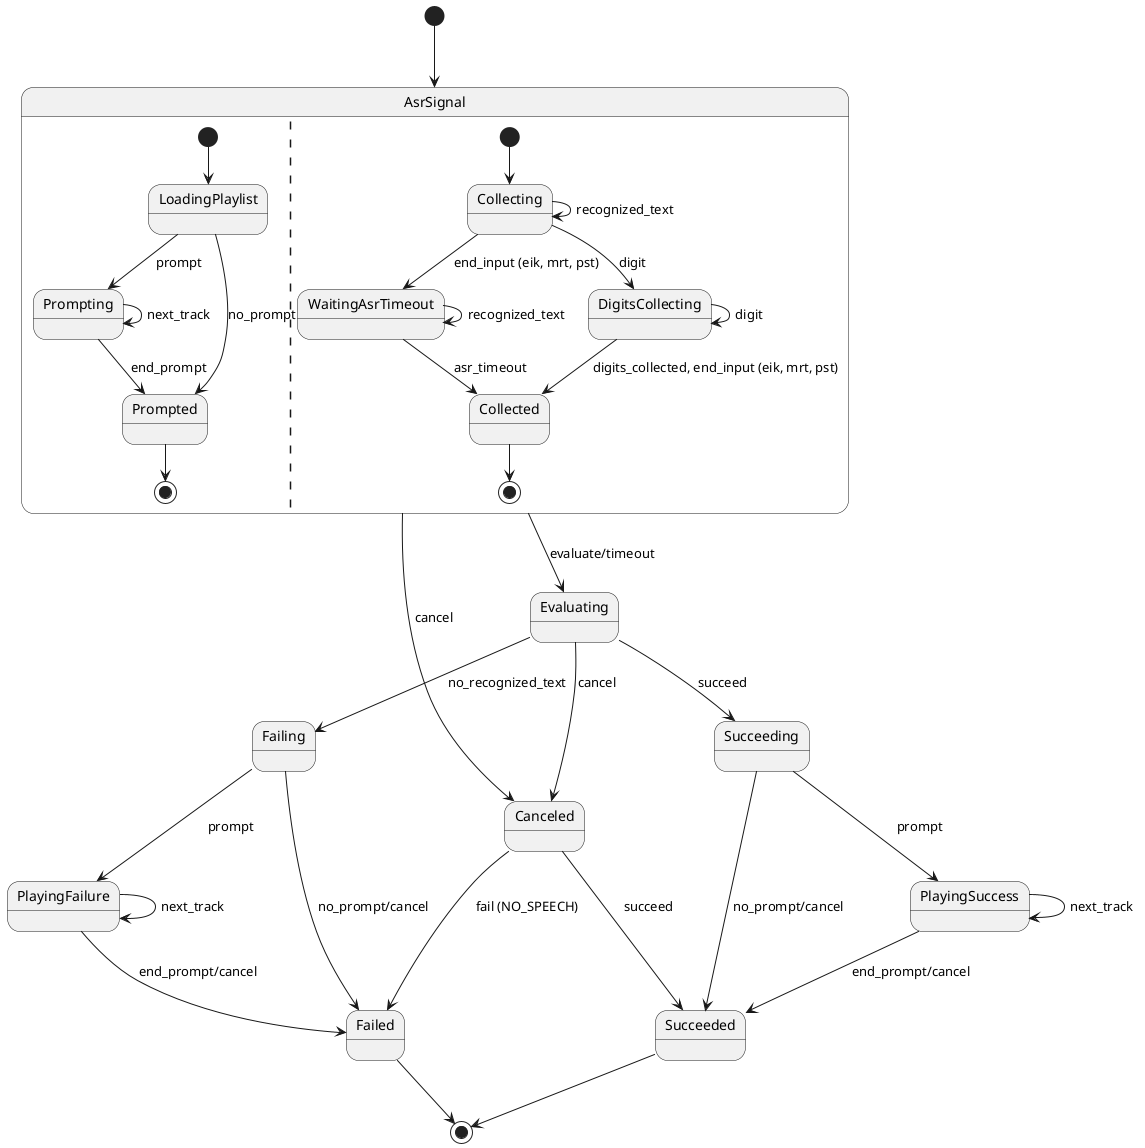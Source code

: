 @startuml
state AsrSignal {
[*] --> LoadingPlaylist
LoadingPlaylist --> Prompting : prompt
LoadingPlaylist --> Prompted : no_prompt
Prompting --> Prompted : end_prompt
Prompting --> Prompting : next_track
Prompted --> [*]
||
[*] --> Collecting
Collecting --> Collecting : recognized_text
Collecting --> WaitingAsrTimeout: end_input (eik, mrt, pst)
Collecting --> DigitsCollecting: digit
DigitsCollecting --> Collected : digits_collected, end_input (eik, mrt, pst)
DigitsCollecting --> DigitsCollecting: digit
WaitingAsrTimeout --> Collected: asr_timeout
WaitingAsrTimeout --> WaitingAsrTimeout : recognized_text
Collected --> [*]
}

[*] -down-> AsrSignal
AsrSignal -down-> Evaluating : evaluate/timeout
AsrSignal --> Canceled : cancel

Evaluating -down-> Failing : no_recognized_text
Evaluating -down-> Canceled : cancel
Evaluating -down-> Succeeding : succeed

Failing -down-> PlayingFailure : prompt
Failing -down-> Failed : no_prompt/cancel
PlayingFailure --> PlayingFailure : next_track
PlayingFailure -down-> Failed : end_prompt/cancel

Succeeding -down-> PlayingSuccess : prompt
Succeeding -down-> Succeeded : no_prompt/cancel
PlayingSuccess --> PlayingSuccess : next_track
PlayingSuccess -down-> Succeeded : end_prompt/cancel

Canceled -down-> Succeeded : succeed
Canceled -down-> Failed : fail (NO_SPEECH)

Succeeded --> [*]
Failed --> [*]
@enduml